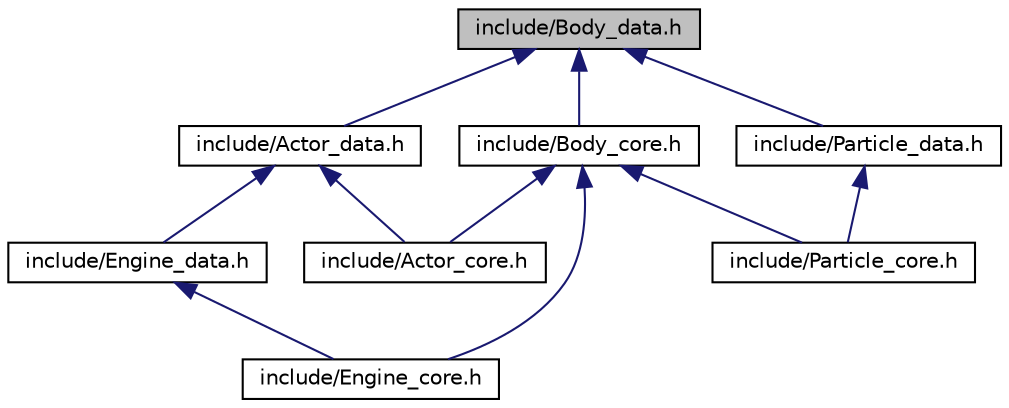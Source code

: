 digraph "include/Body_data.h"
{
  edge [fontname="Helvetica",fontsize="10",labelfontname="Helvetica",labelfontsize="10"];
  node [fontname="Helvetica",fontsize="10",shape=record];
  Node3 [label="include/Body_data.h",height=0.2,width=0.4,color="black", fillcolor="grey75", style="filled", fontcolor="black"];
  Node3 -> Node4 [dir="back",color="midnightblue",fontsize="10",style="solid",fontname="Helvetica"];
  Node4 [label="include/Actor_data.h",height=0.2,width=0.4,color="black", fillcolor="white", style="filled",URL="$_actor__data_8h.html"];
  Node4 -> Node5 [dir="back",color="midnightblue",fontsize="10",style="solid",fontname="Helvetica"];
  Node5 [label="include/Actor_core.h",height=0.2,width=0.4,color="black", fillcolor="white", style="filled",URL="$_actor__core_8h.html"];
  Node4 -> Node6 [dir="back",color="midnightblue",fontsize="10",style="solid",fontname="Helvetica"];
  Node6 [label="include/Engine_data.h",height=0.2,width=0.4,color="black", fillcolor="white", style="filled",URL="$_engine__data_8h.html"];
  Node6 -> Node7 [dir="back",color="midnightblue",fontsize="10",style="solid",fontname="Helvetica"];
  Node7 [label="include/Engine_core.h",height=0.2,width=0.4,color="black", fillcolor="white", style="filled",URL="$_engine__core_8h.html"];
  Node3 -> Node8 [dir="back",color="midnightblue",fontsize="10",style="solid",fontname="Helvetica"];
  Node8 [label="include/Body_core.h",height=0.2,width=0.4,color="black", fillcolor="white", style="filled",URL="$_body__core_8h.html"];
  Node8 -> Node5 [dir="back",color="midnightblue",fontsize="10",style="solid",fontname="Helvetica"];
  Node8 -> Node7 [dir="back",color="midnightblue",fontsize="10",style="solid",fontname="Helvetica"];
  Node8 -> Node9 [dir="back",color="midnightblue",fontsize="10",style="solid",fontname="Helvetica"];
  Node9 [label="include/Particle_core.h",height=0.2,width=0.4,color="black", fillcolor="white", style="filled",URL="$_particle__core_8h.html"];
  Node3 -> Node10 [dir="back",color="midnightblue",fontsize="10",style="solid",fontname="Helvetica"];
  Node10 [label="include/Particle_data.h",height=0.2,width=0.4,color="black", fillcolor="white", style="filled",URL="$_particle__data_8h.html"];
  Node10 -> Node9 [dir="back",color="midnightblue",fontsize="10",style="solid",fontname="Helvetica"];
}
